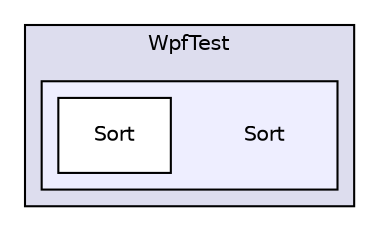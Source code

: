 digraph "C:/Test/WpfTest/Sort" {
  compound=true
  node [ fontsize="10", fontname="Helvetica"];
  edge [ labelfontsize="10", labelfontname="Helvetica"];
  subgraph clusterdir_7bd9b77b4b311e5afa4b9769fb29027f {
    graph [ bgcolor="#ddddee", pencolor="black", label="WpfTest" fontname="Helvetica", fontsize="10", URL="dir_7bd9b77b4b311e5afa4b9769fb29027f.html"]
  subgraph clusterdir_43c92ecf0902ef1892d8bd991fbcc710 {
    graph [ bgcolor="#eeeeff", pencolor="black", label="" URL="dir_43c92ecf0902ef1892d8bd991fbcc710.html"];
    dir_43c92ecf0902ef1892d8bd991fbcc710 [shape=plaintext label="Sort"];
    dir_ba9a08b7df02a11ac02ecdf70a08e4f5 [shape=box label="Sort" color="black" fillcolor="white" style="filled" URL="dir_ba9a08b7df02a11ac02ecdf70a08e4f5.html"];
  }
  }
}
